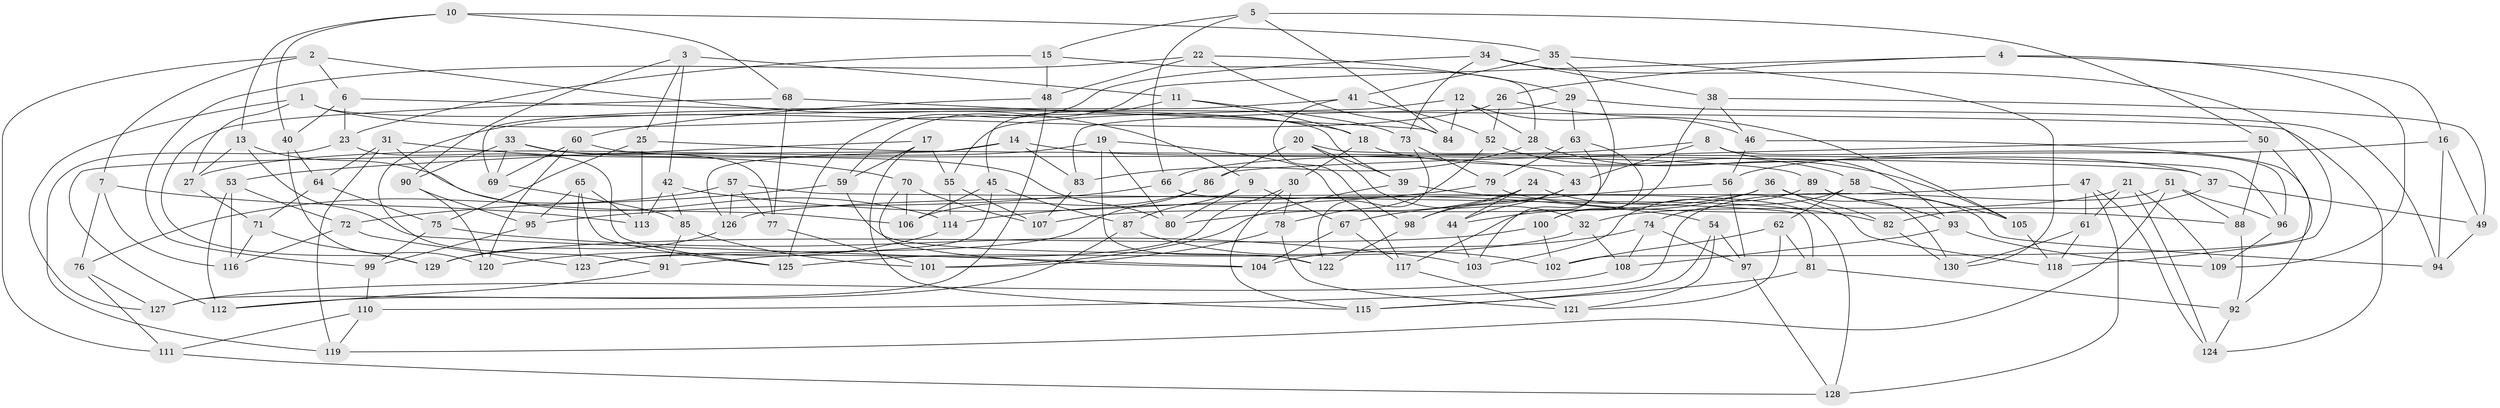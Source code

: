 // Generated by graph-tools (version 1.1) at 2025/11/02/27/25 16:11:48]
// undirected, 130 vertices, 260 edges
graph export_dot {
graph [start="1"]
  node [color=gray90,style=filled];
  1;
  2;
  3;
  4;
  5;
  6;
  7;
  8;
  9;
  10;
  11;
  12;
  13;
  14;
  15;
  16;
  17;
  18;
  19;
  20;
  21;
  22;
  23;
  24;
  25;
  26;
  27;
  28;
  29;
  30;
  31;
  32;
  33;
  34;
  35;
  36;
  37;
  38;
  39;
  40;
  41;
  42;
  43;
  44;
  45;
  46;
  47;
  48;
  49;
  50;
  51;
  52;
  53;
  54;
  55;
  56;
  57;
  58;
  59;
  60;
  61;
  62;
  63;
  64;
  65;
  66;
  67;
  68;
  69;
  70;
  71;
  72;
  73;
  74;
  75;
  76;
  77;
  78;
  79;
  80;
  81;
  82;
  83;
  84;
  85;
  86;
  87;
  88;
  89;
  90;
  91;
  92;
  93;
  94;
  95;
  96;
  97;
  98;
  99;
  100;
  101;
  102;
  103;
  104;
  105;
  106;
  107;
  108;
  109;
  110;
  111;
  112;
  113;
  114;
  115;
  116;
  117;
  118;
  119;
  120;
  121;
  122;
  123;
  124;
  125;
  126;
  127;
  128;
  129;
  130;
  1 -- 39;
  1 -- 127;
  1 -- 27;
  1 -- 18;
  2 -- 7;
  2 -- 111;
  2 -- 9;
  2 -- 6;
  3 -- 25;
  3 -- 90;
  3 -- 42;
  3 -- 11;
  4 -- 16;
  4 -- 59;
  4 -- 26;
  4 -- 109;
  5 -- 66;
  5 -- 50;
  5 -- 84;
  5 -- 15;
  6 -- 124;
  6 -- 40;
  6 -- 23;
  7 -- 113;
  7 -- 116;
  7 -- 76;
  8 -- 43;
  8 -- 93;
  8 -- 66;
  8 -- 96;
  9 -- 87;
  9 -- 67;
  9 -- 80;
  10 -- 68;
  10 -- 35;
  10 -- 13;
  10 -- 40;
  11 -- 45;
  11 -- 18;
  11 -- 73;
  12 -- 28;
  12 -- 46;
  12 -- 55;
  12 -- 84;
  13 -- 104;
  13 -- 27;
  13 -- 114;
  14 -- 112;
  14 -- 43;
  14 -- 126;
  14 -- 83;
  15 -- 48;
  15 -- 23;
  15 -- 28;
  16 -- 49;
  16 -- 94;
  16 -- 56;
  17 -- 53;
  17 -- 59;
  17 -- 55;
  17 -- 115;
  18 -- 30;
  18 -- 37;
  19 -- 117;
  19 -- 122;
  19 -- 27;
  19 -- 80;
  20 -- 39;
  20 -- 32;
  20 -- 86;
  20 -- 96;
  21 -- 32;
  21 -- 109;
  21 -- 61;
  21 -- 124;
  22 -- 99;
  22 -- 84;
  22 -- 48;
  22 -- 29;
  23 -- 125;
  23 -- 119;
  24 -- 44;
  24 -- 118;
  24 -- 98;
  24 -- 80;
  25 -- 75;
  25 -- 37;
  25 -- 113;
  26 -- 52;
  26 -- 105;
  26 -- 91;
  27 -- 71;
  28 -- 105;
  28 -- 83;
  29 -- 83;
  29 -- 94;
  29 -- 63;
  30 -- 115;
  30 -- 78;
  30 -- 91;
  31 -- 64;
  31 -- 119;
  31 -- 70;
  31 -- 106;
  32 -- 125;
  32 -- 108;
  33 -- 80;
  33 -- 90;
  33 -- 69;
  33 -- 77;
  34 -- 38;
  34 -- 125;
  34 -- 118;
  34 -- 73;
  35 -- 41;
  35 -- 117;
  35 -- 130;
  36 -- 94;
  36 -- 107;
  36 -- 44;
  36 -- 82;
  37 -- 49;
  37 -- 82;
  38 -- 100;
  38 -- 49;
  38 -- 46;
  39 -- 101;
  39 -- 82;
  40 -- 64;
  40 -- 120;
  41 -- 98;
  41 -- 52;
  41 -- 69;
  42 -- 113;
  42 -- 85;
  42 -- 54;
  43 -- 44;
  43 -- 98;
  44 -- 103;
  45 -- 87;
  45 -- 106;
  45 -- 123;
  46 -- 92;
  46 -- 56;
  47 -- 61;
  47 -- 124;
  47 -- 128;
  47 -- 126;
  48 -- 127;
  48 -- 60;
  49 -- 94;
  50 -- 102;
  50 -- 88;
  50 -- 86;
  51 -- 96;
  51 -- 119;
  51 -- 110;
  51 -- 88;
  52 -- 58;
  52 -- 78;
  53 -- 116;
  53 -- 72;
  53 -- 112;
  54 -- 97;
  54 -- 115;
  54 -- 121;
  55 -- 107;
  55 -- 114;
  56 -- 97;
  56 -- 67;
  57 -- 77;
  57 -- 76;
  57 -- 126;
  57 -- 81;
  58 -- 105;
  58 -- 62;
  58 -- 74;
  59 -- 72;
  59 -- 122;
  60 -- 89;
  60 -- 120;
  60 -- 69;
  61 -- 130;
  61 -- 118;
  62 -- 102;
  62 -- 81;
  62 -- 121;
  63 -- 100;
  63 -- 79;
  63 -- 103;
  64 -- 75;
  64 -- 71;
  65 -- 113;
  65 -- 123;
  65 -- 125;
  65 -- 95;
  66 -- 128;
  66 -- 95;
  67 -- 104;
  67 -- 117;
  68 -- 129;
  68 -- 77;
  68 -- 84;
  69 -- 85;
  70 -- 104;
  70 -- 106;
  70 -- 107;
  71 -- 129;
  71 -- 116;
  72 -- 123;
  72 -- 116;
  73 -- 79;
  73 -- 122;
  74 -- 104;
  74 -- 108;
  74 -- 97;
  75 -- 99;
  75 -- 103;
  76 -- 111;
  76 -- 127;
  77 -- 101;
  78 -- 101;
  78 -- 121;
  79 -- 88;
  79 -- 114;
  81 -- 115;
  81 -- 92;
  82 -- 130;
  83 -- 107;
  85 -- 101;
  85 -- 91;
  86 -- 123;
  86 -- 106;
  87 -- 112;
  87 -- 102;
  88 -- 92;
  89 -- 103;
  89 -- 93;
  89 -- 130;
  90 -- 95;
  90 -- 120;
  91 -- 112;
  92 -- 124;
  93 -- 108;
  93 -- 109;
  95 -- 99;
  96 -- 109;
  97 -- 128;
  98 -- 122;
  99 -- 110;
  100 -- 129;
  100 -- 102;
  105 -- 118;
  108 -- 127;
  110 -- 111;
  110 -- 119;
  111 -- 128;
  114 -- 120;
  117 -- 121;
  126 -- 129;
}
